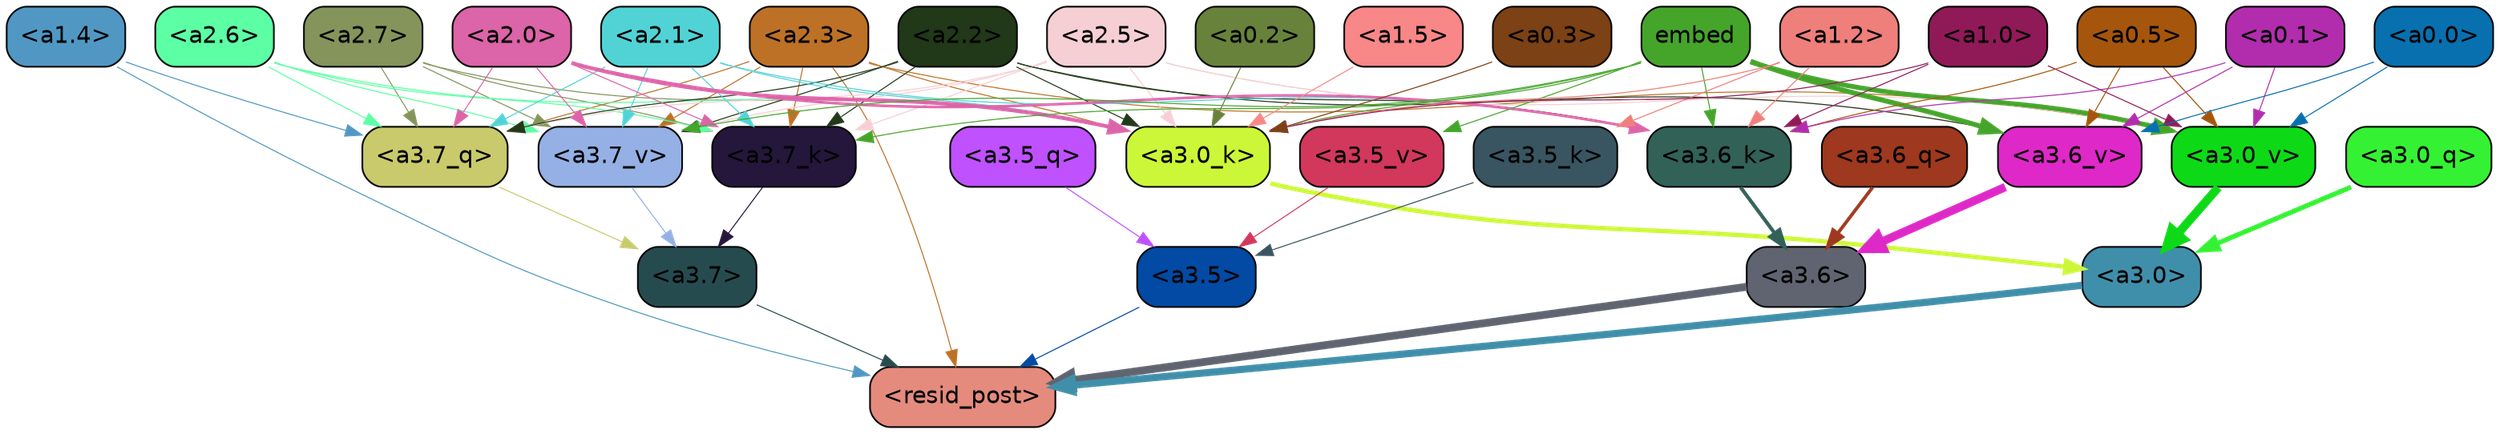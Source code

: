 strict digraph "" {
	graph [bgcolor=transparent,
		layout=dot,
		overlap=false,
		splines=true
	];
	"<a3.7>"	[color=black,
		fillcolor="#264b4f",
		fontname=Helvetica,
		shape=box,
		style="filled, rounded"];
	"<resid_post>"	[color=black,
		fillcolor="#e48b7e",
		fontname=Helvetica,
		shape=box,
		style="filled, rounded"];
	"<a3.7>" -> "<resid_post>"	[color="#264b4f",
		penwidth=0.6];
	"<a3.6>"	[color=black,
		fillcolor="#606470",
		fontname=Helvetica,
		shape=box,
		style="filled, rounded"];
	"<a3.6>" -> "<resid_post>"	[color="#606470",
		penwidth=4.6696330308914185];
	"<a3.5>"	[color=black,
		fillcolor="#024aa3",
		fontname=Helvetica,
		shape=box,
		style="filled, rounded"];
	"<a3.5>" -> "<resid_post>"	[color="#024aa3",
		penwidth=0.6];
	"<a3.0>"	[color=black,
		fillcolor="#408faa",
		fontname=Helvetica,
		shape=box,
		style="filled, rounded"];
	"<a3.0>" -> "<resid_post>"	[color="#408faa",
		penwidth=4.282557368278503];
	"<a2.3>"	[color=black,
		fillcolor="#bd7126",
		fontname=Helvetica,
		shape=box,
		style="filled, rounded"];
	"<a2.3>" -> "<resid_post>"	[color="#bd7126",
		penwidth=0.6];
	"<a3.7_q>"	[color=black,
		fillcolor="#c9ca6b",
		fontname=Helvetica,
		shape=box,
		style="filled, rounded"];
	"<a2.3>" -> "<a3.7_q>"	[color="#bd7126",
		penwidth=0.6];
	"<a3.7_k>"	[color=black,
		fillcolor="#24173b",
		fontname=Helvetica,
		shape=box,
		style="filled, rounded"];
	"<a2.3>" -> "<a3.7_k>"	[color="#bd7126",
		penwidth=0.6];
	"<a3.0_k>"	[color=black,
		fillcolor="#ccf738",
		fontname=Helvetica,
		shape=box,
		style="filled, rounded"];
	"<a2.3>" -> "<a3.0_k>"	[color="#bd7126",
		penwidth=0.6];
	"<a3.7_v>"	[color=black,
		fillcolor="#94b0e5",
		fontname=Helvetica,
		shape=box,
		style="filled, rounded"];
	"<a2.3>" -> "<a3.7_v>"	[color="#bd7126",
		penwidth=0.6];
	"<a3.0_v>"	[color=black,
		fillcolor="#0ed917",
		fontname=Helvetica,
		shape=box,
		style="filled, rounded"];
	"<a2.3>" -> "<a3.0_v>"	[color="#bd7126",
		penwidth=0.6];
	"<a1.4>"	[color=black,
		fillcolor="#5098c3",
		fontname=Helvetica,
		shape=box,
		style="filled, rounded"];
	"<a1.4>" -> "<resid_post>"	[color="#5098c3",
		penwidth=0.6];
	"<a1.4>" -> "<a3.7_q>"	[color="#5098c3",
		penwidth=0.6];
	"<a3.7_q>" -> "<a3.7>"	[color="#c9ca6b",
		penwidth=0.6];
	"<a3.6_q>"	[color=black,
		fillcolor="#9e381e",
		fontname=Helvetica,
		shape=box,
		style="filled, rounded"];
	"<a3.6_q>" -> "<a3.6>"	[color="#9e381e",
		penwidth=2.03758105635643];
	"<a3.5_q>"	[color=black,
		fillcolor="#bf51ff",
		fontname=Helvetica,
		shape=box,
		style="filled, rounded"];
	"<a3.5_q>" -> "<a3.5>"	[color="#bf51ff",
		penwidth=0.6];
	"<a3.0_q>"	[color=black,
		fillcolor="#35f133",
		fontname=Helvetica,
		shape=box,
		style="filled, rounded"];
	"<a3.0_q>" -> "<a3.0>"	[color="#35f133",
		penwidth=2.8638100624084473];
	"<a3.7_k>" -> "<a3.7>"	[color="#24173b",
		penwidth=0.6];
	"<a3.6_k>"	[color=black,
		fillcolor="#326158",
		fontname=Helvetica,
		shape=box,
		style="filled, rounded"];
	"<a3.6_k>" -> "<a3.6>"	[color="#326158",
		penwidth=2.174198240041733];
	"<a3.5_k>"	[color=black,
		fillcolor="#395561",
		fontname=Helvetica,
		shape=box,
		style="filled, rounded"];
	"<a3.5_k>" -> "<a3.5>"	[color="#395561",
		penwidth=0.6];
	"<a3.0_k>" -> "<a3.0>"	[color="#ccf738",
		penwidth=2.6274144649505615];
	"<a3.7_v>" -> "<a3.7>"	[color="#94b0e5",
		penwidth=0.6];
	"<a3.6_v>"	[color=black,
		fillcolor="#df28c8",
		fontname=Helvetica,
		shape=box,
		style="filled, rounded"];
	"<a3.6_v>" -> "<a3.6>"	[color="#df28c8",
		penwidth=5.002329230308533];
	"<a3.5_v>"	[color=black,
		fillcolor="#d2375c",
		fontname=Helvetica,
		shape=box,
		style="filled, rounded"];
	"<a3.5_v>" -> "<a3.5>"	[color="#d2375c",
		penwidth=0.6];
	"<a3.0_v>" -> "<a3.0>"	[color="#0ed917",
		penwidth=5.188832879066467];
	"<a2.7>"	[color=black,
		fillcolor="#84945b",
		fontname=Helvetica,
		shape=box,
		style="filled, rounded"];
	"<a2.7>" -> "<a3.7_q>"	[color="#84945b",
		penwidth=0.6];
	"<a2.7>" -> "<a3.7_k>"	[color="#84945b",
		penwidth=0.6];
	"<a2.7>" -> "<a3.0_k>"	[color="#84945b",
		penwidth=0.6];
	"<a2.7>" -> "<a3.7_v>"	[color="#84945b",
		penwidth=0.6];
	"<a2.6>"	[color=black,
		fillcolor="#5dffa4",
		fontname=Helvetica,
		shape=box,
		style="filled, rounded"];
	"<a2.6>" -> "<a3.7_q>"	[color="#5dffa4",
		penwidth=0.6];
	"<a2.6>" -> "<a3.7_k>"	[color="#5dffa4",
		penwidth=0.6];
	"<a2.6>" -> "<a3.0_k>"	[color="#5dffa4",
		penwidth=0.6];
	"<a2.6>" -> "<a3.7_v>"	[color="#5dffa4",
		penwidth=0.6];
	"<a2.5>"	[color=black,
		fillcolor="#f5cfd3",
		fontname=Helvetica,
		shape=box,
		style="filled, rounded"];
	"<a2.5>" -> "<a3.7_q>"	[color="#f5cfd3",
		penwidth=0.6];
	"<a2.5>" -> "<a3.7_k>"	[color="#f5cfd3",
		penwidth=0.6];
	"<a2.5>" -> "<a3.0_k>"	[color="#f5cfd3",
		penwidth=0.6];
	"<a2.5>" -> "<a3.7_v>"	[color="#f5cfd3",
		penwidth=0.6];
	"<a2.5>" -> "<a3.6_v>"	[color="#f5cfd3",
		penwidth=0.6];
	"<a2.5>" -> "<a3.0_v>"	[color="#f5cfd3",
		penwidth=0.6];
	"<a2.2>"	[color=black,
		fillcolor="#213819",
		fontname=Helvetica,
		shape=box,
		style="filled, rounded"];
	"<a2.2>" -> "<a3.7_q>"	[color="#213819",
		penwidth=0.6];
	"<a2.2>" -> "<a3.7_k>"	[color="#213819",
		penwidth=0.6];
	"<a2.2>" -> "<a3.6_k>"	[color="#213819",
		penwidth=0.6];
	"<a2.2>" -> "<a3.0_k>"	[color="#213819",
		penwidth=0.6];
	"<a2.2>" -> "<a3.7_v>"	[color="#213819",
		penwidth=0.6];
	"<a2.2>" -> "<a3.6_v>"	[color="#213819",
		penwidth=0.6];
	"<a2.1>"	[color=black,
		fillcolor="#51d3d6",
		fontname=Helvetica,
		shape=box,
		style="filled, rounded"];
	"<a2.1>" -> "<a3.7_q>"	[color="#51d3d6",
		penwidth=0.6];
	"<a2.1>" -> "<a3.7_k>"	[color="#51d3d6",
		penwidth=0.6];
	"<a2.1>" -> "<a3.6_k>"	[color="#51d3d6",
		penwidth=0.6];
	"<a2.1>" -> "<a3.0_k>"	[color="#51d3d6",
		penwidth=0.6];
	"<a2.1>" -> "<a3.7_v>"	[color="#51d3d6",
		penwidth=0.6];
	"<a2.0>"	[color=black,
		fillcolor="#dc64a8",
		fontname=Helvetica,
		shape=box,
		style="filled, rounded"];
	"<a2.0>" -> "<a3.7_q>"	[color="#dc64a8",
		penwidth=0.6];
	"<a2.0>" -> "<a3.7_k>"	[color="#dc64a8",
		penwidth=0.6];
	"<a2.0>" -> "<a3.6_k>"	[color="#dc64a8",
		penwidth=1.5568191409111023];
	"<a2.0>" -> "<a3.0_k>"	[color="#dc64a8",
		penwidth=2.270527422428131];
	"<a2.0>" -> "<a3.7_v>"	[color="#dc64a8",
		penwidth=0.6];
	embed	[color=black,
		fillcolor="#45a52b",
		fontname=Helvetica,
		shape=box,
		style="filled, rounded"];
	embed -> "<a3.7_k>"	[color="#45a52b",
		penwidth=0.6];
	embed -> "<a3.6_k>"	[color="#45a52b",
		penwidth=0.6];
	embed -> "<a3.0_k>"	[color="#45a52b",
		penwidth=0.6];
	embed -> "<a3.7_v>"	[color="#45a52b",
		penwidth=0.6];
	embed -> "<a3.6_v>"	[color="#45a52b",
		penwidth=2.9588699340820312];
	embed -> "<a3.5_v>"	[color="#45a52b",
		penwidth=0.6];
	embed -> "<a3.0_v>"	[color="#45a52b",
		penwidth=2.8686431646347046];
	"<a1.2>"	[color=black,
		fillcolor="#ee7f7a",
		fontname=Helvetica,
		shape=box,
		style="filled, rounded"];
	"<a1.2>" -> "<a3.6_k>"	[color="#ee7f7a",
		penwidth=0.6];
	"<a1.2>" -> "<a3.5_k>"	[color="#ee7f7a",
		penwidth=0.6];
	"<a1.2>" -> "<a3.0_k>"	[color="#ee7f7a",
		penwidth=0.6];
	"<a1.0>"	[color=black,
		fillcolor="#901a58",
		fontname=Helvetica,
		shape=box,
		style="filled, rounded"];
	"<a1.0>" -> "<a3.6_k>"	[color="#901a58",
		penwidth=0.6];
	"<a1.0>" -> "<a3.0_k>"	[color="#901a58",
		penwidth=0.6];
	"<a1.0>" -> "<a3.0_v>"	[color="#901a58",
		penwidth=0.6];
	"<a0.5>"	[color=black,
		fillcolor="#a5560c",
		fontname=Helvetica,
		shape=box,
		style="filled, rounded"];
	"<a0.5>" -> "<a3.6_k>"	[color="#a5560c",
		penwidth=0.6];
	"<a0.5>" -> "<a3.6_v>"	[color="#a5560c",
		penwidth=0.6];
	"<a0.5>" -> "<a3.0_v>"	[color="#a5560c",
		penwidth=0.6421224474906921];
	"<a0.1>"	[color=black,
		fillcolor="#b12dad",
		fontname=Helvetica,
		shape=box,
		style="filled, rounded"];
	"<a0.1>" -> "<a3.6_k>"	[color="#b12dad",
		penwidth=0.6];
	"<a0.1>" -> "<a3.6_v>"	[color="#b12dad",
		penwidth=0.6];
	"<a0.1>" -> "<a3.0_v>"	[color="#b12dad",
		penwidth=0.6];
	"<a1.5>"	[color=black,
		fillcolor="#f88787",
		fontname=Helvetica,
		shape=box,
		style="filled, rounded"];
	"<a1.5>" -> "<a3.0_k>"	[color="#f88787",
		penwidth=0.6];
	"<a0.3>"	[color=black,
		fillcolor="#7c4114",
		fontname=Helvetica,
		shape=box,
		style="filled, rounded"];
	"<a0.3>" -> "<a3.0_k>"	[color="#7c4114",
		penwidth=0.6];
	"<a0.2>"	[color=black,
		fillcolor="#68823c",
		fontname=Helvetica,
		shape=box,
		style="filled, rounded"];
	"<a0.2>" -> "<a3.0_k>"	[color="#68823c",
		penwidth=0.6];
	"<a0.0>"	[color=black,
		fillcolor="#0870af",
		fontname=Helvetica,
		shape=box,
		style="filled, rounded"];
	"<a0.0>" -> "<a3.6_v>"	[color="#0870af",
		penwidth=0.6];
	"<a0.0>" -> "<a3.0_v>"	[color="#0870af",
		penwidth=0.6];
}

